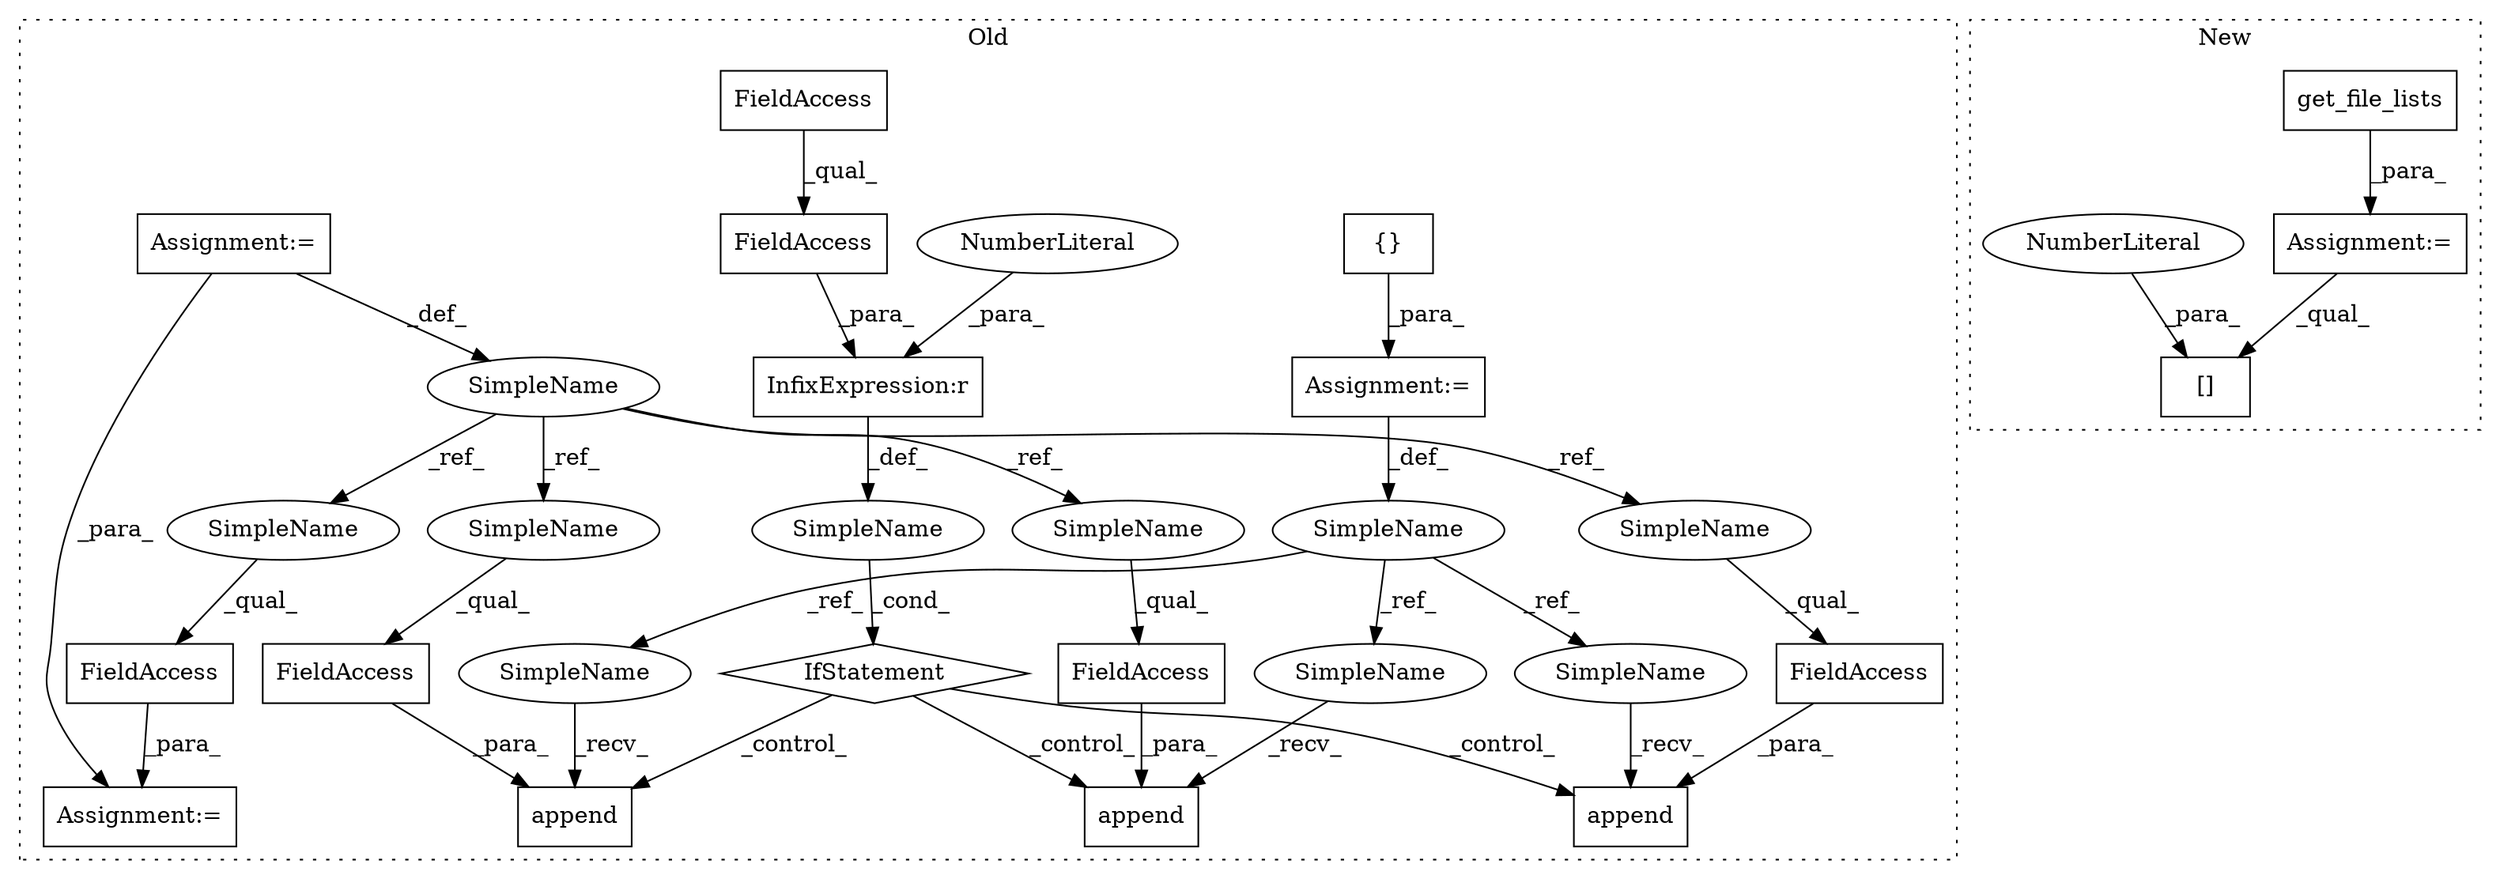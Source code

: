 digraph G {
subgraph cluster0 {
1 [label="IfStatement" a="25" s="2587,2631" l="4,2" shape="diamond"];
3 [label="InfixExpression:r" a="27" s="2627" l="3" shape="box"];
4 [label="NumberLiteral" a="34" s="2630" l="1" shape="ellipse"];
5 [label="SimpleName" a="42" s="" l="" shape="ellipse"];
6 [label="append" a="32" s="2711,2751" l="7,1" shape="box"];
7 [label="{}" a="4" s="2577" l="2" shape="box"];
8 [label="FieldAccess" a="22" s="2591" l="36" shape="box"];
9 [label="FieldAccess" a="22" s="2591" l="17" shape="box"];
10 [label="FieldAccess" a="22" s="2718" l="33" shape="box"];
12 [label="Assignment:=" a="7" s="2567" l="1" shape="box"];
13 [label="SimpleName" a="42" s="2557" l="10" shape="ellipse"];
14 [label="append" a="32" s="2654,2689" l="7,1" shape="box"];
15 [label="FieldAccess" a="22" s="2661" l="28" shape="box"];
16 [label="append" a="32" s="2789,2824" l="7,1" shape="box"];
17 [label="FieldAccess" a="22" s="2796" l="28" shape="box"];
20 [label="SimpleName" a="42" s="2256" l="16" shape="ellipse"];
21 [label="FieldAccess" a="22" s="3262" l="32" shape="box"];
22 [label="Assignment:=" a="7" s="2256" l="16" shape="box"];
23 [label="Assignment:=" a="7" s="3261" l="1" shape="box"];
24 [label="SimpleName" a="42" s="2700" l="10" shape="ellipse"];
25 [label="SimpleName" a="42" s="2778" l="10" shape="ellipse"];
26 [label="SimpleName" a="42" s="2643" l="10" shape="ellipse"];
27 [label="SimpleName" a="42" s="3262" l="16" shape="ellipse"];
28 [label="SimpleName" a="42" s="2661" l="16" shape="ellipse"];
29 [label="SimpleName" a="42" s="2718" l="16" shape="ellipse"];
30 [label="SimpleName" a="42" s="2796" l="16" shape="ellipse"];
label = "Old";
style="dotted";
}
subgraph cluster1 {
2 [label="get_file_lists" a="32" s="2498,2529" l="15,1" shape="box"];
11 [label="Assignment:=" a="7" s="2492" l="1" shape="box"];
18 [label="[]" a="2" s="3027,3039" l="11,1" shape="box"];
19 [label="NumberLiteral" a="34" s="3038" l="1" shape="ellipse"];
label = "New";
style="dotted";
}
1 -> 16 [label="_control_"];
1 -> 6 [label="_control_"];
1 -> 14 [label="_control_"];
2 -> 11 [label="_para_"];
3 -> 5 [label="_def_"];
4 -> 3 [label="_para_"];
5 -> 1 [label="_cond_"];
7 -> 12 [label="_para_"];
8 -> 3 [label="_para_"];
9 -> 8 [label="_qual_"];
10 -> 6 [label="_para_"];
11 -> 18 [label="_qual_"];
12 -> 13 [label="_def_"];
13 -> 26 [label="_ref_"];
13 -> 25 [label="_ref_"];
13 -> 24 [label="_ref_"];
15 -> 14 [label="_para_"];
17 -> 16 [label="_para_"];
19 -> 18 [label="_para_"];
20 -> 28 [label="_ref_"];
20 -> 27 [label="_ref_"];
20 -> 30 [label="_ref_"];
20 -> 29 [label="_ref_"];
21 -> 23 [label="_para_"];
22 -> 20 [label="_def_"];
22 -> 23 [label="_para_"];
24 -> 6 [label="_recv_"];
25 -> 16 [label="_recv_"];
26 -> 14 [label="_recv_"];
27 -> 21 [label="_qual_"];
28 -> 15 [label="_qual_"];
29 -> 10 [label="_qual_"];
30 -> 17 [label="_qual_"];
}